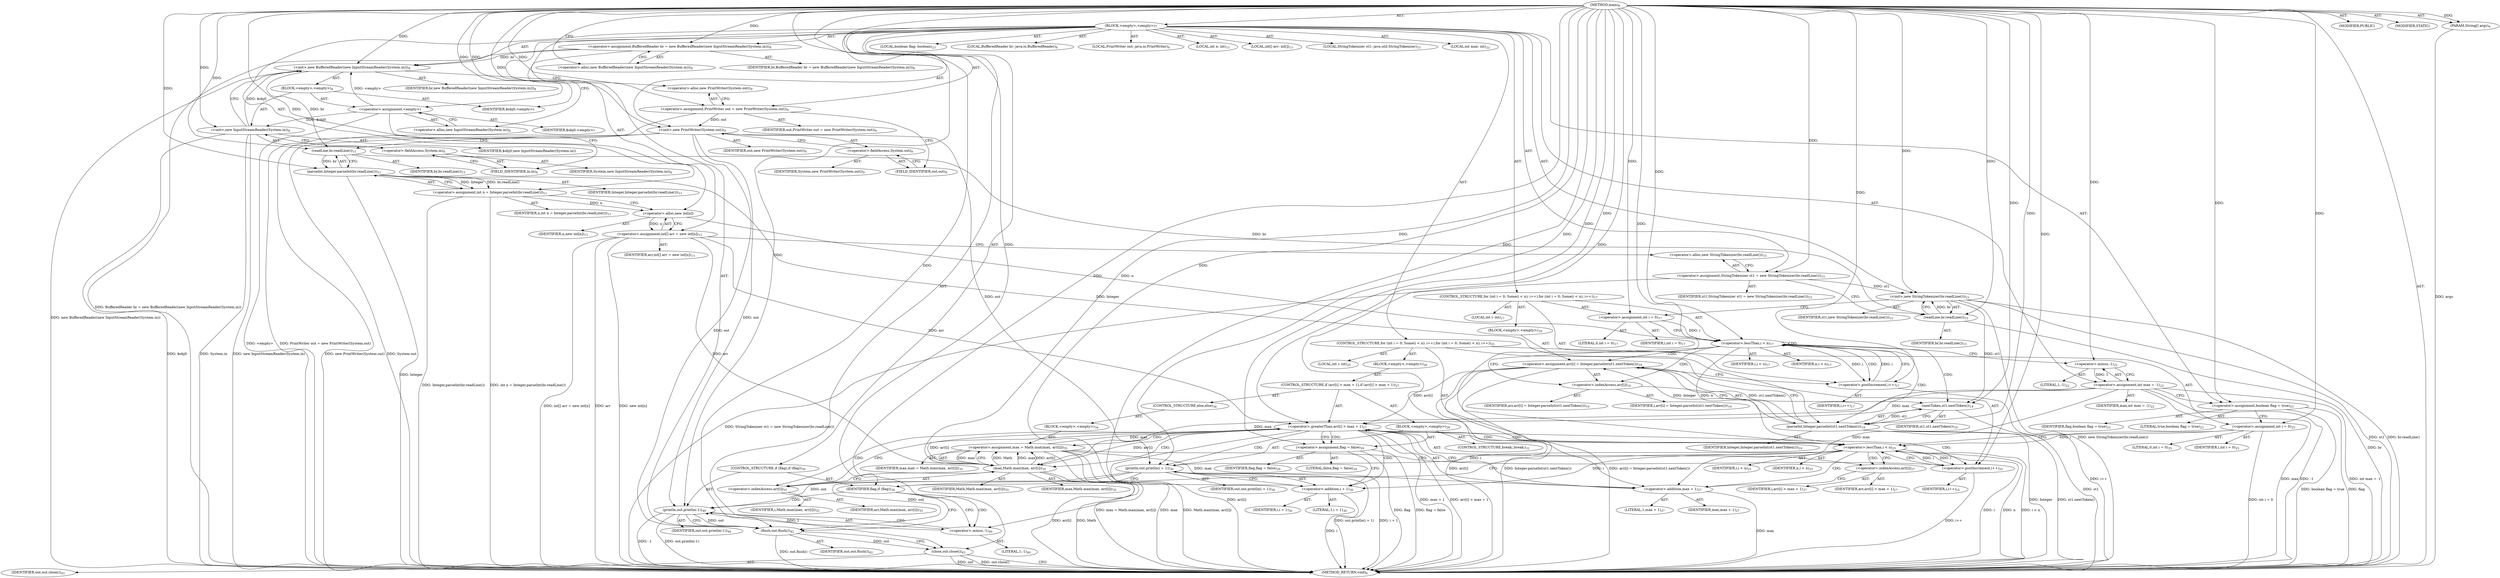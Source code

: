digraph "main" {  
"23" [label = <(METHOD,main)<SUB>6</SUB>> ]
"24" [label = <(PARAM,String[] args)<SUB>6</SUB>> ]
"25" [label = <(BLOCK,&lt;empty&gt;,&lt;empty&gt;)<SUB>7</SUB>> ]
"4" [label = <(LOCAL,BufferedReader br: java.io.BufferedReader)<SUB>8</SUB>> ]
"26" [label = <(&lt;operator&gt;.assignment,BufferedReader br = new BufferedReader(new InputStreamReader(System.in)))<SUB>8</SUB>> ]
"27" [label = <(IDENTIFIER,br,BufferedReader br = new BufferedReader(new InputStreamReader(System.in)))<SUB>8</SUB>> ]
"28" [label = <(&lt;operator&gt;.alloc,new BufferedReader(new InputStreamReader(System.in)))<SUB>8</SUB>> ]
"29" [label = <(&lt;init&gt;,new BufferedReader(new InputStreamReader(System.in)))<SUB>8</SUB>> ]
"3" [label = <(IDENTIFIER,br,new BufferedReader(new InputStreamReader(System.in)))<SUB>8</SUB>> ]
"30" [label = <(BLOCK,&lt;empty&gt;,&lt;empty&gt;)<SUB>8</SUB>> ]
"31" [label = <(&lt;operator&gt;.assignment,&lt;empty&gt;)> ]
"32" [label = <(IDENTIFIER,$obj0,&lt;empty&gt;)> ]
"33" [label = <(&lt;operator&gt;.alloc,new InputStreamReader(System.in))<SUB>8</SUB>> ]
"34" [label = <(&lt;init&gt;,new InputStreamReader(System.in))<SUB>8</SUB>> ]
"35" [label = <(IDENTIFIER,$obj0,new InputStreamReader(System.in))> ]
"36" [label = <(&lt;operator&gt;.fieldAccess,System.in)<SUB>8</SUB>> ]
"37" [label = <(IDENTIFIER,System,new InputStreamReader(System.in))<SUB>8</SUB>> ]
"38" [label = <(FIELD_IDENTIFIER,in,in)<SUB>8</SUB>> ]
"39" [label = <(IDENTIFIER,$obj0,&lt;empty&gt;)> ]
"6" [label = <(LOCAL,PrintWriter out: java.io.PrintWriter)<SUB>9</SUB>> ]
"40" [label = <(&lt;operator&gt;.assignment,PrintWriter out = new PrintWriter(System.out))<SUB>9</SUB>> ]
"41" [label = <(IDENTIFIER,out,PrintWriter out = new PrintWriter(System.out))<SUB>9</SUB>> ]
"42" [label = <(&lt;operator&gt;.alloc,new PrintWriter(System.out))<SUB>9</SUB>> ]
"43" [label = <(&lt;init&gt;,new PrintWriter(System.out))<SUB>9</SUB>> ]
"5" [label = <(IDENTIFIER,out,new PrintWriter(System.out))<SUB>9</SUB>> ]
"44" [label = <(&lt;operator&gt;.fieldAccess,System.out)<SUB>9</SUB>> ]
"45" [label = <(IDENTIFIER,System,new PrintWriter(System.out))<SUB>9</SUB>> ]
"46" [label = <(FIELD_IDENTIFIER,out,out)<SUB>9</SUB>> ]
"47" [label = <(LOCAL,int n: int)<SUB>11</SUB>> ]
"48" [label = <(&lt;operator&gt;.assignment,int n = Integer.parseInt(br.readLine()))<SUB>11</SUB>> ]
"49" [label = <(IDENTIFIER,n,int n = Integer.parseInt(br.readLine()))<SUB>11</SUB>> ]
"50" [label = <(parseInt,Integer.parseInt(br.readLine()))<SUB>11</SUB>> ]
"51" [label = <(IDENTIFIER,Integer,Integer.parseInt(br.readLine()))<SUB>11</SUB>> ]
"52" [label = <(readLine,br.readLine())<SUB>11</SUB>> ]
"53" [label = <(IDENTIFIER,br,br.readLine())<SUB>11</SUB>> ]
"54" [label = <(LOCAL,int[] arr: int[])<SUB>13</SUB>> ]
"55" [label = <(&lt;operator&gt;.assignment,int[] arr = new int[n])<SUB>13</SUB>> ]
"56" [label = <(IDENTIFIER,arr,int[] arr = new int[n])<SUB>13</SUB>> ]
"57" [label = <(&lt;operator&gt;.alloc,new int[n])> ]
"58" [label = <(IDENTIFIER,n,new int[n])<SUB>13</SUB>> ]
"8" [label = <(LOCAL,StringTokenizer st1: java.util.StringTokenizer)<SUB>15</SUB>> ]
"59" [label = <(&lt;operator&gt;.assignment,StringTokenizer st1 = new StringTokenizer(br.readLine()))<SUB>15</SUB>> ]
"60" [label = <(IDENTIFIER,st1,StringTokenizer st1 = new StringTokenizer(br.readLine()))<SUB>15</SUB>> ]
"61" [label = <(&lt;operator&gt;.alloc,new StringTokenizer(br.readLine()))<SUB>15</SUB>> ]
"62" [label = <(&lt;init&gt;,new StringTokenizer(br.readLine()))<SUB>15</SUB>> ]
"7" [label = <(IDENTIFIER,st1,new StringTokenizer(br.readLine()))<SUB>15</SUB>> ]
"63" [label = <(readLine,br.readLine())<SUB>15</SUB>> ]
"64" [label = <(IDENTIFIER,br,br.readLine())<SUB>15</SUB>> ]
"65" [label = <(CONTROL_STRUCTURE,for (int i = 0; Some(i &lt; n); i++),for (int i = 0; Some(i &lt; n); i++))<SUB>17</SUB>> ]
"66" [label = <(LOCAL,int i: int)<SUB>17</SUB>> ]
"67" [label = <(&lt;operator&gt;.assignment,int i = 0)<SUB>17</SUB>> ]
"68" [label = <(IDENTIFIER,i,int i = 0)<SUB>17</SUB>> ]
"69" [label = <(LITERAL,0,int i = 0)<SUB>17</SUB>> ]
"70" [label = <(&lt;operator&gt;.lessThan,i &lt; n)<SUB>17</SUB>> ]
"71" [label = <(IDENTIFIER,i,i &lt; n)<SUB>17</SUB>> ]
"72" [label = <(IDENTIFIER,n,i &lt; n)<SUB>17</SUB>> ]
"73" [label = <(&lt;operator&gt;.postIncrement,i++)<SUB>17</SUB>> ]
"74" [label = <(IDENTIFIER,i,i++)<SUB>17</SUB>> ]
"75" [label = <(BLOCK,&lt;empty&gt;,&lt;empty&gt;)<SUB>18</SUB>> ]
"76" [label = <(&lt;operator&gt;.assignment,arr[i] = Integer.parseInt(st1.nextToken()))<SUB>19</SUB>> ]
"77" [label = <(&lt;operator&gt;.indexAccess,arr[i])<SUB>19</SUB>> ]
"78" [label = <(IDENTIFIER,arr,arr[i] = Integer.parseInt(st1.nextToken()))<SUB>19</SUB>> ]
"79" [label = <(IDENTIFIER,i,arr[i] = Integer.parseInt(st1.nextToken()))<SUB>19</SUB>> ]
"80" [label = <(parseInt,Integer.parseInt(st1.nextToken()))<SUB>19</SUB>> ]
"81" [label = <(IDENTIFIER,Integer,Integer.parseInt(st1.nextToken()))<SUB>19</SUB>> ]
"82" [label = <(nextToken,st1.nextToken())<SUB>19</SUB>> ]
"83" [label = <(IDENTIFIER,st1,st1.nextToken())<SUB>19</SUB>> ]
"84" [label = <(LOCAL,int max: int)<SUB>22</SUB>> ]
"85" [label = <(&lt;operator&gt;.assignment,int max = -1)<SUB>22</SUB>> ]
"86" [label = <(IDENTIFIER,max,int max = -1)<SUB>22</SUB>> ]
"87" [label = <(&lt;operator&gt;.minus,-1)<SUB>22</SUB>> ]
"88" [label = <(LITERAL,1,-1)<SUB>22</SUB>> ]
"89" [label = <(LOCAL,boolean flag: boolean)<SUB>23</SUB>> ]
"90" [label = <(&lt;operator&gt;.assignment,boolean flag = true)<SUB>23</SUB>> ]
"91" [label = <(IDENTIFIER,flag,boolean flag = true)<SUB>23</SUB>> ]
"92" [label = <(LITERAL,true,boolean flag = true)<SUB>23</SUB>> ]
"93" [label = <(CONTROL_STRUCTURE,for (int i = 0; Some(i &lt; n); i++),for (int i = 0; Some(i &lt; n); i++))<SUB>25</SUB>> ]
"94" [label = <(LOCAL,int i: int)<SUB>25</SUB>> ]
"95" [label = <(&lt;operator&gt;.assignment,int i = 0)<SUB>25</SUB>> ]
"96" [label = <(IDENTIFIER,i,int i = 0)<SUB>25</SUB>> ]
"97" [label = <(LITERAL,0,int i = 0)<SUB>25</SUB>> ]
"98" [label = <(&lt;operator&gt;.lessThan,i &lt; n)<SUB>25</SUB>> ]
"99" [label = <(IDENTIFIER,i,i &lt; n)<SUB>25</SUB>> ]
"100" [label = <(IDENTIFIER,n,i &lt; n)<SUB>25</SUB>> ]
"101" [label = <(&lt;operator&gt;.postIncrement,i++)<SUB>25</SUB>> ]
"102" [label = <(IDENTIFIER,i,i++)<SUB>25</SUB>> ]
"103" [label = <(BLOCK,&lt;empty&gt;,&lt;empty&gt;)<SUB>26</SUB>> ]
"104" [label = <(CONTROL_STRUCTURE,if (arr[i] &gt; max + 1),if (arr[i] &gt; max + 1))<SUB>27</SUB>> ]
"105" [label = <(&lt;operator&gt;.greaterThan,arr[i] &gt; max + 1)<SUB>27</SUB>> ]
"106" [label = <(&lt;operator&gt;.indexAccess,arr[i])<SUB>27</SUB>> ]
"107" [label = <(IDENTIFIER,arr,arr[i] &gt; max + 1)<SUB>27</SUB>> ]
"108" [label = <(IDENTIFIER,i,arr[i] &gt; max + 1)<SUB>27</SUB>> ]
"109" [label = <(&lt;operator&gt;.addition,max + 1)<SUB>27</SUB>> ]
"110" [label = <(IDENTIFIER,max,max + 1)<SUB>27</SUB>> ]
"111" [label = <(LITERAL,1,max + 1)<SUB>27</SUB>> ]
"112" [label = <(BLOCK,&lt;empty&gt;,&lt;empty&gt;)<SUB>28</SUB>> ]
"113" [label = <(&lt;operator&gt;.assignment,flag = false)<SUB>29</SUB>> ]
"114" [label = <(IDENTIFIER,flag,flag = false)<SUB>29</SUB>> ]
"115" [label = <(LITERAL,false,flag = false)<SUB>29</SUB>> ]
"116" [label = <(println,out.println(i + 1))<SUB>30</SUB>> ]
"117" [label = <(IDENTIFIER,out,out.println(i + 1))<SUB>30</SUB>> ]
"118" [label = <(&lt;operator&gt;.addition,i + 1)<SUB>30</SUB>> ]
"119" [label = <(IDENTIFIER,i,i + 1)<SUB>30</SUB>> ]
"120" [label = <(LITERAL,1,i + 1)<SUB>30</SUB>> ]
"121" [label = <(CONTROL_STRUCTURE,break;,break;)<SUB>31</SUB>> ]
"122" [label = <(CONTROL_STRUCTURE,else,else)<SUB>34</SUB>> ]
"123" [label = <(BLOCK,&lt;empty&gt;,&lt;empty&gt;)<SUB>34</SUB>> ]
"124" [label = <(&lt;operator&gt;.assignment,max = Math.max(max, arr[i]))<SUB>35</SUB>> ]
"125" [label = <(IDENTIFIER,max,max = Math.max(max, arr[i]))<SUB>35</SUB>> ]
"126" [label = <(max,Math.max(max, arr[i]))<SUB>35</SUB>> ]
"127" [label = <(IDENTIFIER,Math,Math.max(max, arr[i]))<SUB>35</SUB>> ]
"128" [label = <(IDENTIFIER,max,Math.max(max, arr[i]))<SUB>35</SUB>> ]
"129" [label = <(&lt;operator&gt;.indexAccess,arr[i])<SUB>35</SUB>> ]
"130" [label = <(IDENTIFIER,arr,Math.max(max, arr[i]))<SUB>35</SUB>> ]
"131" [label = <(IDENTIFIER,i,Math.max(max, arr[i]))<SUB>35</SUB>> ]
"132" [label = <(CONTROL_STRUCTURE,if (flag),if (flag))<SUB>39</SUB>> ]
"133" [label = <(IDENTIFIER,flag,if (flag))<SUB>39</SUB>> ]
"134" [label = <(println,out.println(-1))<SUB>40</SUB>> ]
"135" [label = <(IDENTIFIER,out,out.println(-1))<SUB>40</SUB>> ]
"136" [label = <(&lt;operator&gt;.minus,-1)<SUB>40</SUB>> ]
"137" [label = <(LITERAL,1,-1)<SUB>40</SUB>> ]
"138" [label = <(flush,out.flush())<SUB>42</SUB>> ]
"139" [label = <(IDENTIFIER,out,out.flush())<SUB>42</SUB>> ]
"140" [label = <(close,out.close())<SUB>43</SUB>> ]
"141" [label = <(IDENTIFIER,out,out.close())<SUB>43</SUB>> ]
"142" [label = <(MODIFIER,PUBLIC)> ]
"143" [label = <(MODIFIER,STATIC)> ]
"144" [label = <(METHOD_RETURN,void)<SUB>6</SUB>> ]
  "23" -> "24"  [ label = "AST: "] 
  "23" -> "25"  [ label = "AST: "] 
  "23" -> "142"  [ label = "AST: "] 
  "23" -> "143"  [ label = "AST: "] 
  "23" -> "144"  [ label = "AST: "] 
  "25" -> "4"  [ label = "AST: "] 
  "25" -> "26"  [ label = "AST: "] 
  "25" -> "29"  [ label = "AST: "] 
  "25" -> "6"  [ label = "AST: "] 
  "25" -> "40"  [ label = "AST: "] 
  "25" -> "43"  [ label = "AST: "] 
  "25" -> "47"  [ label = "AST: "] 
  "25" -> "48"  [ label = "AST: "] 
  "25" -> "54"  [ label = "AST: "] 
  "25" -> "55"  [ label = "AST: "] 
  "25" -> "8"  [ label = "AST: "] 
  "25" -> "59"  [ label = "AST: "] 
  "25" -> "62"  [ label = "AST: "] 
  "25" -> "65"  [ label = "AST: "] 
  "25" -> "84"  [ label = "AST: "] 
  "25" -> "85"  [ label = "AST: "] 
  "25" -> "89"  [ label = "AST: "] 
  "25" -> "90"  [ label = "AST: "] 
  "25" -> "93"  [ label = "AST: "] 
  "25" -> "132"  [ label = "AST: "] 
  "25" -> "138"  [ label = "AST: "] 
  "25" -> "140"  [ label = "AST: "] 
  "26" -> "27"  [ label = "AST: "] 
  "26" -> "28"  [ label = "AST: "] 
  "29" -> "3"  [ label = "AST: "] 
  "29" -> "30"  [ label = "AST: "] 
  "30" -> "31"  [ label = "AST: "] 
  "30" -> "34"  [ label = "AST: "] 
  "30" -> "39"  [ label = "AST: "] 
  "31" -> "32"  [ label = "AST: "] 
  "31" -> "33"  [ label = "AST: "] 
  "34" -> "35"  [ label = "AST: "] 
  "34" -> "36"  [ label = "AST: "] 
  "36" -> "37"  [ label = "AST: "] 
  "36" -> "38"  [ label = "AST: "] 
  "40" -> "41"  [ label = "AST: "] 
  "40" -> "42"  [ label = "AST: "] 
  "43" -> "5"  [ label = "AST: "] 
  "43" -> "44"  [ label = "AST: "] 
  "44" -> "45"  [ label = "AST: "] 
  "44" -> "46"  [ label = "AST: "] 
  "48" -> "49"  [ label = "AST: "] 
  "48" -> "50"  [ label = "AST: "] 
  "50" -> "51"  [ label = "AST: "] 
  "50" -> "52"  [ label = "AST: "] 
  "52" -> "53"  [ label = "AST: "] 
  "55" -> "56"  [ label = "AST: "] 
  "55" -> "57"  [ label = "AST: "] 
  "57" -> "58"  [ label = "AST: "] 
  "59" -> "60"  [ label = "AST: "] 
  "59" -> "61"  [ label = "AST: "] 
  "62" -> "7"  [ label = "AST: "] 
  "62" -> "63"  [ label = "AST: "] 
  "63" -> "64"  [ label = "AST: "] 
  "65" -> "66"  [ label = "AST: "] 
  "65" -> "67"  [ label = "AST: "] 
  "65" -> "70"  [ label = "AST: "] 
  "65" -> "73"  [ label = "AST: "] 
  "65" -> "75"  [ label = "AST: "] 
  "67" -> "68"  [ label = "AST: "] 
  "67" -> "69"  [ label = "AST: "] 
  "70" -> "71"  [ label = "AST: "] 
  "70" -> "72"  [ label = "AST: "] 
  "73" -> "74"  [ label = "AST: "] 
  "75" -> "76"  [ label = "AST: "] 
  "76" -> "77"  [ label = "AST: "] 
  "76" -> "80"  [ label = "AST: "] 
  "77" -> "78"  [ label = "AST: "] 
  "77" -> "79"  [ label = "AST: "] 
  "80" -> "81"  [ label = "AST: "] 
  "80" -> "82"  [ label = "AST: "] 
  "82" -> "83"  [ label = "AST: "] 
  "85" -> "86"  [ label = "AST: "] 
  "85" -> "87"  [ label = "AST: "] 
  "87" -> "88"  [ label = "AST: "] 
  "90" -> "91"  [ label = "AST: "] 
  "90" -> "92"  [ label = "AST: "] 
  "93" -> "94"  [ label = "AST: "] 
  "93" -> "95"  [ label = "AST: "] 
  "93" -> "98"  [ label = "AST: "] 
  "93" -> "101"  [ label = "AST: "] 
  "93" -> "103"  [ label = "AST: "] 
  "95" -> "96"  [ label = "AST: "] 
  "95" -> "97"  [ label = "AST: "] 
  "98" -> "99"  [ label = "AST: "] 
  "98" -> "100"  [ label = "AST: "] 
  "101" -> "102"  [ label = "AST: "] 
  "103" -> "104"  [ label = "AST: "] 
  "104" -> "105"  [ label = "AST: "] 
  "104" -> "112"  [ label = "AST: "] 
  "104" -> "122"  [ label = "AST: "] 
  "105" -> "106"  [ label = "AST: "] 
  "105" -> "109"  [ label = "AST: "] 
  "106" -> "107"  [ label = "AST: "] 
  "106" -> "108"  [ label = "AST: "] 
  "109" -> "110"  [ label = "AST: "] 
  "109" -> "111"  [ label = "AST: "] 
  "112" -> "113"  [ label = "AST: "] 
  "112" -> "116"  [ label = "AST: "] 
  "112" -> "121"  [ label = "AST: "] 
  "113" -> "114"  [ label = "AST: "] 
  "113" -> "115"  [ label = "AST: "] 
  "116" -> "117"  [ label = "AST: "] 
  "116" -> "118"  [ label = "AST: "] 
  "118" -> "119"  [ label = "AST: "] 
  "118" -> "120"  [ label = "AST: "] 
  "122" -> "123"  [ label = "AST: "] 
  "123" -> "124"  [ label = "AST: "] 
  "124" -> "125"  [ label = "AST: "] 
  "124" -> "126"  [ label = "AST: "] 
  "126" -> "127"  [ label = "AST: "] 
  "126" -> "128"  [ label = "AST: "] 
  "126" -> "129"  [ label = "AST: "] 
  "129" -> "130"  [ label = "AST: "] 
  "129" -> "131"  [ label = "AST: "] 
  "132" -> "133"  [ label = "AST: "] 
  "132" -> "134"  [ label = "AST: "] 
  "134" -> "135"  [ label = "AST: "] 
  "134" -> "136"  [ label = "AST: "] 
  "136" -> "137"  [ label = "AST: "] 
  "138" -> "139"  [ label = "AST: "] 
  "140" -> "141"  [ label = "AST: "] 
  "26" -> "33"  [ label = "CFG: "] 
  "29" -> "42"  [ label = "CFG: "] 
  "40" -> "46"  [ label = "CFG: "] 
  "43" -> "52"  [ label = "CFG: "] 
  "48" -> "57"  [ label = "CFG: "] 
  "55" -> "61"  [ label = "CFG: "] 
  "59" -> "63"  [ label = "CFG: "] 
  "62" -> "67"  [ label = "CFG: "] 
  "85" -> "90"  [ label = "CFG: "] 
  "90" -> "95"  [ label = "CFG: "] 
  "138" -> "140"  [ label = "CFG: "] 
  "140" -> "144"  [ label = "CFG: "] 
  "28" -> "26"  [ label = "CFG: "] 
  "42" -> "40"  [ label = "CFG: "] 
  "44" -> "43"  [ label = "CFG: "] 
  "50" -> "48"  [ label = "CFG: "] 
  "57" -> "55"  [ label = "CFG: "] 
  "61" -> "59"  [ label = "CFG: "] 
  "63" -> "62"  [ label = "CFG: "] 
  "67" -> "70"  [ label = "CFG: "] 
  "70" -> "77"  [ label = "CFG: "] 
  "70" -> "87"  [ label = "CFG: "] 
  "73" -> "70"  [ label = "CFG: "] 
  "87" -> "85"  [ label = "CFG: "] 
  "95" -> "98"  [ label = "CFG: "] 
  "98" -> "133"  [ label = "CFG: "] 
  "98" -> "106"  [ label = "CFG: "] 
  "101" -> "98"  [ label = "CFG: "] 
  "133" -> "136"  [ label = "CFG: "] 
  "133" -> "138"  [ label = "CFG: "] 
  "134" -> "138"  [ label = "CFG: "] 
  "31" -> "38"  [ label = "CFG: "] 
  "34" -> "29"  [ label = "CFG: "] 
  "46" -> "44"  [ label = "CFG: "] 
  "52" -> "50"  [ label = "CFG: "] 
  "76" -> "73"  [ label = "CFG: "] 
  "136" -> "134"  [ label = "CFG: "] 
  "33" -> "31"  [ label = "CFG: "] 
  "36" -> "34"  [ label = "CFG: "] 
  "77" -> "82"  [ label = "CFG: "] 
  "80" -> "76"  [ label = "CFG: "] 
  "105" -> "113"  [ label = "CFG: "] 
  "105" -> "129"  [ label = "CFG: "] 
  "38" -> "36"  [ label = "CFG: "] 
  "82" -> "80"  [ label = "CFG: "] 
  "106" -> "109"  [ label = "CFG: "] 
  "109" -> "105"  [ label = "CFG: "] 
  "113" -> "118"  [ label = "CFG: "] 
  "116" -> "133"  [ label = "CFG: "] 
  "118" -> "116"  [ label = "CFG: "] 
  "124" -> "101"  [ label = "CFG: "] 
  "126" -> "124"  [ label = "CFG: "] 
  "129" -> "126"  [ label = "CFG: "] 
  "23" -> "28"  [ label = "CFG: "] 
  "24" -> "144"  [ label = "DDG: args"] 
  "26" -> "144"  [ label = "DDG: BufferedReader br = new BufferedReader(new InputStreamReader(System.in))"] 
  "31" -> "144"  [ label = "DDG: &lt;empty&gt;"] 
  "34" -> "144"  [ label = "DDG: $obj0"] 
  "34" -> "144"  [ label = "DDG: System.in"] 
  "34" -> "144"  [ label = "DDG: new InputStreamReader(System.in)"] 
  "29" -> "144"  [ label = "DDG: new BufferedReader(new InputStreamReader(System.in))"] 
  "40" -> "144"  [ label = "DDG: PrintWriter out = new PrintWriter(System.out)"] 
  "43" -> "144"  [ label = "DDG: System.out"] 
  "43" -> "144"  [ label = "DDG: new PrintWriter(System.out)"] 
  "50" -> "144"  [ label = "DDG: Integer"] 
  "48" -> "144"  [ label = "DDG: Integer.parseInt(br.readLine())"] 
  "48" -> "144"  [ label = "DDG: int n = Integer.parseInt(br.readLine())"] 
  "55" -> "144"  [ label = "DDG: arr"] 
  "55" -> "144"  [ label = "DDG: new int[n]"] 
  "55" -> "144"  [ label = "DDG: int[] arr = new int[n]"] 
  "59" -> "144"  [ label = "DDG: StringTokenizer st1 = new StringTokenizer(br.readLine())"] 
  "62" -> "144"  [ label = "DDG: st1"] 
  "63" -> "144"  [ label = "DDG: br"] 
  "62" -> "144"  [ label = "DDG: br.readLine()"] 
  "62" -> "144"  [ label = "DDG: new StringTokenizer(br.readLine())"] 
  "85" -> "144"  [ label = "DDG: max"] 
  "85" -> "144"  [ label = "DDG: -1"] 
  "85" -> "144"  [ label = "DDG: int max = -1"] 
  "90" -> "144"  [ label = "DDG: flag"] 
  "90" -> "144"  [ label = "DDG: boolean flag = true"] 
  "95" -> "144"  [ label = "DDG: int i = 0"] 
  "98" -> "144"  [ label = "DDG: i"] 
  "98" -> "144"  [ label = "DDG: n"] 
  "98" -> "144"  [ label = "DDG: i &lt; n"] 
  "105" -> "144"  [ label = "DDG: arr[i]"] 
  "109" -> "144"  [ label = "DDG: max"] 
  "105" -> "144"  [ label = "DDG: max + 1"] 
  "105" -> "144"  [ label = "DDG: arr[i] &gt; max + 1"] 
  "124" -> "144"  [ label = "DDG: max"] 
  "126" -> "144"  [ label = "DDG: arr[i]"] 
  "124" -> "144"  [ label = "DDG: Math.max(max, arr[i])"] 
  "124" -> "144"  [ label = "DDG: max = Math.max(max, arr[i])"] 
  "101" -> "144"  [ label = "DDG: i++"] 
  "113" -> "144"  [ label = "DDG: flag"] 
  "113" -> "144"  [ label = "DDG: flag = false"] 
  "118" -> "144"  [ label = "DDG: i"] 
  "116" -> "144"  [ label = "DDG: i + 1"] 
  "116" -> "144"  [ label = "DDG: out.println(i + 1)"] 
  "134" -> "144"  [ label = "DDG: -1"] 
  "134" -> "144"  [ label = "DDG: out.println(-1)"] 
  "138" -> "144"  [ label = "DDG: out.flush()"] 
  "140" -> "144"  [ label = "DDG: out"] 
  "140" -> "144"  [ label = "DDG: out.close()"] 
  "76" -> "144"  [ label = "DDG: arr[i]"] 
  "80" -> "144"  [ label = "DDG: Integer"] 
  "82" -> "144"  [ label = "DDG: st1"] 
  "80" -> "144"  [ label = "DDG: st1.nextToken()"] 
  "76" -> "144"  [ label = "DDG: Integer.parseInt(st1.nextToken())"] 
  "76" -> "144"  [ label = "DDG: arr[i] = Integer.parseInt(st1.nextToken())"] 
  "73" -> "144"  [ label = "DDG: i++"] 
  "126" -> "144"  [ label = "DDG: Math"] 
  "23" -> "24"  [ label = "DDG: "] 
  "23" -> "26"  [ label = "DDG: "] 
  "23" -> "40"  [ label = "DDG: "] 
  "50" -> "48"  [ label = "DDG: Integer"] 
  "50" -> "48"  [ label = "DDG: br.readLine()"] 
  "57" -> "55"  [ label = "DDG: n"] 
  "23" -> "59"  [ label = "DDG: "] 
  "87" -> "85"  [ label = "DDG: 1"] 
  "23" -> "90"  [ label = "DDG: "] 
  "26" -> "29"  [ label = "DDG: br"] 
  "23" -> "29"  [ label = "DDG: "] 
  "31" -> "29"  [ label = "DDG: &lt;empty&gt;"] 
  "34" -> "29"  [ label = "DDG: $obj0"] 
  "40" -> "43"  [ label = "DDG: out"] 
  "23" -> "43"  [ label = "DDG: "] 
  "59" -> "62"  [ label = "DDG: st1"] 
  "23" -> "62"  [ label = "DDG: "] 
  "63" -> "62"  [ label = "DDG: br"] 
  "23" -> "67"  [ label = "DDG: "] 
  "23" -> "95"  [ label = "DDG: "] 
  "23" -> "133"  [ label = "DDG: "] 
  "43" -> "138"  [ label = "DDG: out"] 
  "116" -> "138"  [ label = "DDG: out"] 
  "134" -> "138"  [ label = "DDG: out"] 
  "23" -> "138"  [ label = "DDG: "] 
  "138" -> "140"  [ label = "DDG: out"] 
  "23" -> "140"  [ label = "DDG: "] 
  "23" -> "31"  [ label = "DDG: "] 
  "23" -> "39"  [ label = "DDG: "] 
  "23" -> "50"  [ label = "DDG: "] 
  "52" -> "50"  [ label = "DDG: br"] 
  "48" -> "57"  [ label = "DDG: n"] 
  "23" -> "57"  [ label = "DDG: "] 
  "52" -> "63"  [ label = "DDG: br"] 
  "23" -> "63"  [ label = "DDG: "] 
  "67" -> "70"  [ label = "DDG: i"] 
  "73" -> "70"  [ label = "DDG: i"] 
  "23" -> "70"  [ label = "DDG: "] 
  "57" -> "70"  [ label = "DDG: n"] 
  "70" -> "73"  [ label = "DDG: i"] 
  "23" -> "73"  [ label = "DDG: "] 
  "80" -> "76"  [ label = "DDG: Integer"] 
  "80" -> "76"  [ label = "DDG: st1.nextToken()"] 
  "23" -> "87"  [ label = "DDG: "] 
  "95" -> "98"  [ label = "DDG: i"] 
  "101" -> "98"  [ label = "DDG: i"] 
  "23" -> "98"  [ label = "DDG: "] 
  "70" -> "98"  [ label = "DDG: n"] 
  "98" -> "101"  [ label = "DDG: i"] 
  "23" -> "101"  [ label = "DDG: "] 
  "43" -> "134"  [ label = "DDG: out"] 
  "116" -> "134"  [ label = "DDG: out"] 
  "23" -> "134"  [ label = "DDG: "] 
  "136" -> "134"  [ label = "DDG: 1"] 
  "31" -> "34"  [ label = "DDG: $obj0"] 
  "23" -> "34"  [ label = "DDG: "] 
  "29" -> "52"  [ label = "DDG: br"] 
  "23" -> "52"  [ label = "DDG: "] 
  "23" -> "136"  [ label = "DDG: "] 
  "50" -> "80"  [ label = "DDG: Integer"] 
  "23" -> "80"  [ label = "DDG: "] 
  "82" -> "80"  [ label = "DDG: st1"] 
  "55" -> "105"  [ label = "DDG: arr"] 
  "126" -> "105"  [ label = "DDG: arr[i]"] 
  "76" -> "105"  [ label = "DDG: arr[i]"] 
  "85" -> "105"  [ label = "DDG: max"] 
  "124" -> "105"  [ label = "DDG: max"] 
  "23" -> "105"  [ label = "DDG: "] 
  "23" -> "113"  [ label = "DDG: "] 
  "62" -> "82"  [ label = "DDG: st1"] 
  "23" -> "82"  [ label = "DDG: "] 
  "85" -> "109"  [ label = "DDG: max"] 
  "124" -> "109"  [ label = "DDG: max"] 
  "23" -> "109"  [ label = "DDG: "] 
  "43" -> "116"  [ label = "DDG: out"] 
  "23" -> "116"  [ label = "DDG: "] 
  "98" -> "116"  [ label = "DDG: i"] 
  "126" -> "124"  [ label = "DDG: Math"] 
  "126" -> "124"  [ label = "DDG: max"] 
  "126" -> "124"  [ label = "DDG: arr[i]"] 
  "98" -> "118"  [ label = "DDG: i"] 
  "23" -> "118"  [ label = "DDG: "] 
  "23" -> "126"  [ label = "DDG: "] 
  "85" -> "126"  [ label = "DDG: max"] 
  "124" -> "126"  [ label = "DDG: max"] 
  "55" -> "126"  [ label = "DDG: arr"] 
  "105" -> "126"  [ label = "DDG: arr[i]"] 
  "70" -> "80"  [ label = "CDG: "] 
  "70" -> "73"  [ label = "CDG: "] 
  "70" -> "77"  [ label = "CDG: "] 
  "70" -> "70"  [ label = "CDG: "] 
  "70" -> "76"  [ label = "CDG: "] 
  "70" -> "82"  [ label = "CDG: "] 
  "98" -> "105"  [ label = "CDG: "] 
  "98" -> "106"  [ label = "CDG: "] 
  "98" -> "109"  [ label = "CDG: "] 
  "133" -> "136"  [ label = "CDG: "] 
  "133" -> "134"  [ label = "CDG: "] 
  "105" -> "98"  [ label = "CDG: "] 
  "105" -> "113"  [ label = "CDG: "] 
  "105" -> "116"  [ label = "CDG: "] 
  "105" -> "118"  [ label = "CDG: "] 
  "105" -> "129"  [ label = "CDG: "] 
  "105" -> "101"  [ label = "CDG: "] 
  "105" -> "124"  [ label = "CDG: "] 
  "105" -> "126"  [ label = "CDG: "] 
}

